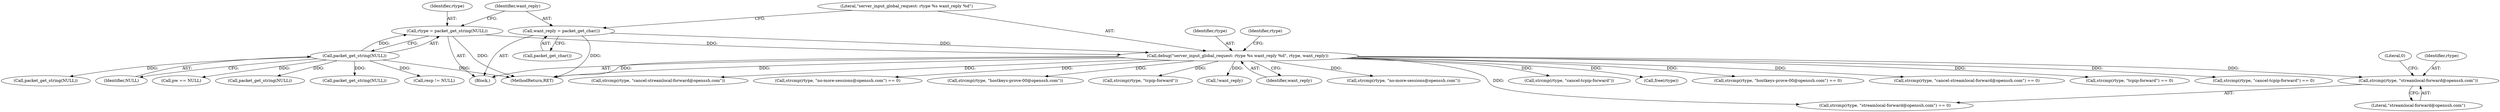 digraph "0_src_c76fac666ea038753294f2ac94d310f8adece9ce@API" {
"1000324" [label="(Call,strcmp(rtype, \"streamlocal-forward@openssh.com\"))"];
"1000132" [label="(Call,debug(\"server_input_global_request: rtype %s want_reply %d\", rtype, want_reply))"];
"1000125" [label="(Call,rtype = packet_get_string(NULL))"];
"1000127" [label="(Call,packet_get_string(NULL))"];
"1000129" [label="(Call,want_reply = packet_get_char())"];
"1000133" [label="(Literal,\"server_input_global_request: rtype %s want_reply %d\")"];
"1000294" [label="(Call,packet_get_string(NULL))"];
"1000438" [label="(Call,strcmp(rtype, \"hostkeys-prove-00@openssh.com\") == 0)"];
"1000388" [label="(Call,strcmp(rtype, \"cancel-streamlocal-forward@openssh.com\") == 0)"];
"1000477" [label="(MethodReturn,RET)"];
"1000137" [label="(Call,strcmp(rtype, \"tcpip-forward\") == 0)"];
"1000128" [label="(Identifier,NULL)"];
"1000277" [label="(Call,strcmp(rtype, \"cancel-tcpip-forward\") == 0)"];
"1000389" [label="(Call,strcmp(rtype, \"cancel-streamlocal-forward@openssh.com\"))"];
"1000134" [label="(Identifier,rtype)"];
"1000324" [label="(Call,strcmp(rtype, \"streamlocal-forward@openssh.com\"))"];
"1000125" [label="(Call,rtype = packet_get_string(NULL))"];
"1000152" [label="(Call,pw == NULL)"];
"1000424" [label="(Call,strcmp(rtype, \"no-more-sessions@openssh.com\") == 0)"];
"1000439" [label="(Call,strcmp(rtype, \"hostkeys-prove-00@openssh.com\"))"];
"1000129" [label="(Call,want_reply = packet_get_char())"];
"1000327" [label="(Literal,0)"];
"1000138" [label="(Call,strcmp(rtype, \"tcpip-forward\"))"];
"1000127" [label="(Call,packet_get_string(NULL))"];
"1000126" [label="(Identifier,rtype)"];
"1000130" [label="(Identifier,want_reply)"];
"1000205" [label="(Call,!want_reply)"];
"1000135" [label="(Identifier,want_reply)"];
"1000405" [label="(Call,packet_get_string(NULL))"];
"1000425" [label="(Call,strcmp(rtype, \"no-more-sessions@openssh.com\"))"];
"1000323" [label="(Call,strcmp(rtype, \"streamlocal-forward@openssh.com\") == 0)"];
"1000326" [label="(Literal,\"streamlocal-forward@openssh.com\")"];
"1000139" [label="(Identifier,rtype)"];
"1000109" [label="(Block,)"];
"1000132" [label="(Call,debug(\"server_input_global_request: rtype %s want_reply %d\", rtype, want_reply))"];
"1000340" [label="(Call,packet_get_string(NULL))"];
"1000325" [label="(Identifier,rtype)"];
"1000278" [label="(Call,strcmp(rtype, \"cancel-tcpip-forward\"))"];
"1000471" [label="(Call,free(rtype))"];
"1000131" [label="(Call,packet_get_char())"];
"1000460" [label="(Call,resp != NULL)"];
"1000324" -> "1000323"  [label="AST: "];
"1000324" -> "1000326"  [label="CFG: "];
"1000325" -> "1000324"  [label="AST: "];
"1000326" -> "1000324"  [label="AST: "];
"1000327" -> "1000324"  [label="CFG: "];
"1000132" -> "1000324"  [label="DDG: "];
"1000132" -> "1000109"  [label="AST: "];
"1000132" -> "1000135"  [label="CFG: "];
"1000133" -> "1000132"  [label="AST: "];
"1000134" -> "1000132"  [label="AST: "];
"1000135" -> "1000132"  [label="AST: "];
"1000139" -> "1000132"  [label="CFG: "];
"1000132" -> "1000477"  [label="DDG: "];
"1000132" -> "1000477"  [label="DDG: "];
"1000125" -> "1000132"  [label="DDG: "];
"1000129" -> "1000132"  [label="DDG: "];
"1000132" -> "1000137"  [label="DDG: "];
"1000132" -> "1000138"  [label="DDG: "];
"1000132" -> "1000205"  [label="DDG: "];
"1000132" -> "1000277"  [label="DDG: "];
"1000132" -> "1000278"  [label="DDG: "];
"1000132" -> "1000323"  [label="DDG: "];
"1000132" -> "1000388"  [label="DDG: "];
"1000132" -> "1000389"  [label="DDG: "];
"1000132" -> "1000424"  [label="DDG: "];
"1000132" -> "1000425"  [label="DDG: "];
"1000132" -> "1000438"  [label="DDG: "];
"1000132" -> "1000439"  [label="DDG: "];
"1000132" -> "1000471"  [label="DDG: "];
"1000125" -> "1000109"  [label="AST: "];
"1000125" -> "1000127"  [label="CFG: "];
"1000126" -> "1000125"  [label="AST: "];
"1000127" -> "1000125"  [label="AST: "];
"1000130" -> "1000125"  [label="CFG: "];
"1000125" -> "1000477"  [label="DDG: "];
"1000127" -> "1000125"  [label="DDG: "];
"1000127" -> "1000128"  [label="CFG: "];
"1000128" -> "1000127"  [label="AST: "];
"1000127" -> "1000477"  [label="DDG: "];
"1000127" -> "1000152"  [label="DDG: "];
"1000127" -> "1000294"  [label="DDG: "];
"1000127" -> "1000340"  [label="DDG: "];
"1000127" -> "1000405"  [label="DDG: "];
"1000127" -> "1000460"  [label="DDG: "];
"1000129" -> "1000109"  [label="AST: "];
"1000129" -> "1000131"  [label="CFG: "];
"1000130" -> "1000129"  [label="AST: "];
"1000131" -> "1000129"  [label="AST: "];
"1000133" -> "1000129"  [label="CFG: "];
"1000129" -> "1000477"  [label="DDG: "];
}
